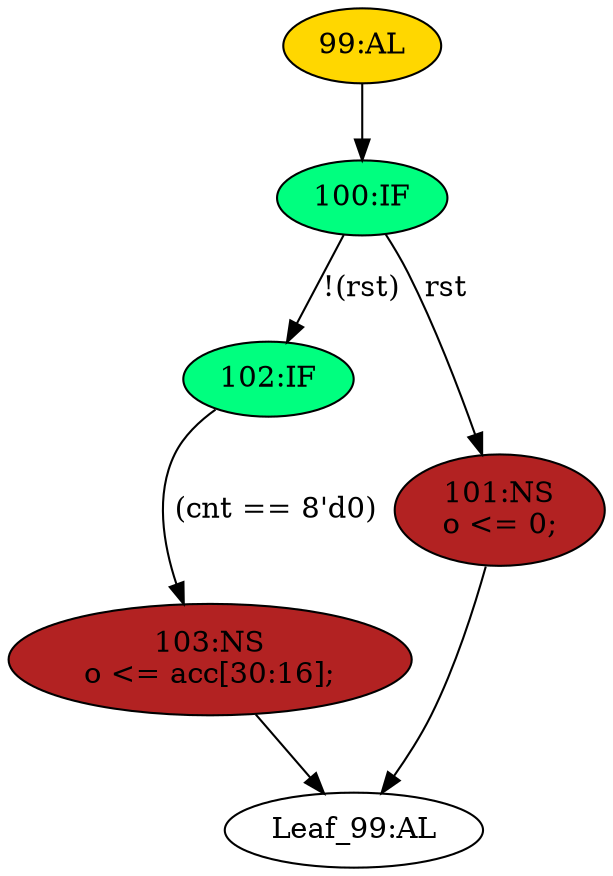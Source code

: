 strict digraph "" {
	node [label="\N"];
	"103:NS"	 [ast="<pyverilog.vparser.ast.NonblockingSubstitution object at 0x7fc74ab3eed0>",
		fillcolor=firebrick,
		label="103:NS
o <= acc[30:16];",
		statements="[<pyverilog.vparser.ast.NonblockingSubstitution object at 0x7fc74ab3eed0>]",
		style=filled,
		typ=NonblockingSubstitution];
	"Leaf_99:AL"	 [def_var="['o']",
		label="Leaf_99:AL"];
	"103:NS" -> "Leaf_99:AL"	 [cond="[]",
		lineno=None];
	"99:AL"	 [ast="<pyverilog.vparser.ast.Always object at 0x7fc74ab6e410>",
		clk_sens=True,
		fillcolor=gold,
		label="99:AL",
		sens="['clk']",
		statements="[]",
		style=filled,
		typ=Always,
		use_var="['rst', 'acc', 'cnt']"];
	"100:IF"	 [ast="<pyverilog.vparser.ast.IfStatement object at 0x7fc74ab6e750>",
		fillcolor=springgreen,
		label="100:IF",
		statements="[]",
		style=filled,
		typ=IfStatement];
	"99:AL" -> "100:IF"	 [cond="[]",
		lineno=None];
	"102:IF"	 [ast="<pyverilog.vparser.ast.IfStatement object at 0x7fc74ab6e7d0>",
		fillcolor=springgreen,
		label="102:IF",
		statements="[]",
		style=filled,
		typ=IfStatement];
	"100:IF" -> "102:IF"	 [cond="['rst']",
		label="!(rst)",
		lineno=100];
	"101:NS"	 [ast="<pyverilog.vparser.ast.NonblockingSubstitution object at 0x7fc74ab6e910>",
		fillcolor=firebrick,
		label="101:NS
o <= 0;",
		statements="[<pyverilog.vparser.ast.NonblockingSubstitution object at 0x7fc74ab6e910>]",
		style=filled,
		typ=NonblockingSubstitution];
	"100:IF" -> "101:NS"	 [cond="['rst']",
		label=rst,
		lineno=100];
	"102:IF" -> "103:NS"	 [cond="['cnt']",
		label="(cnt == 8'd0)",
		lineno=102];
	"101:NS" -> "Leaf_99:AL"	 [cond="[]",
		lineno=None];
}
